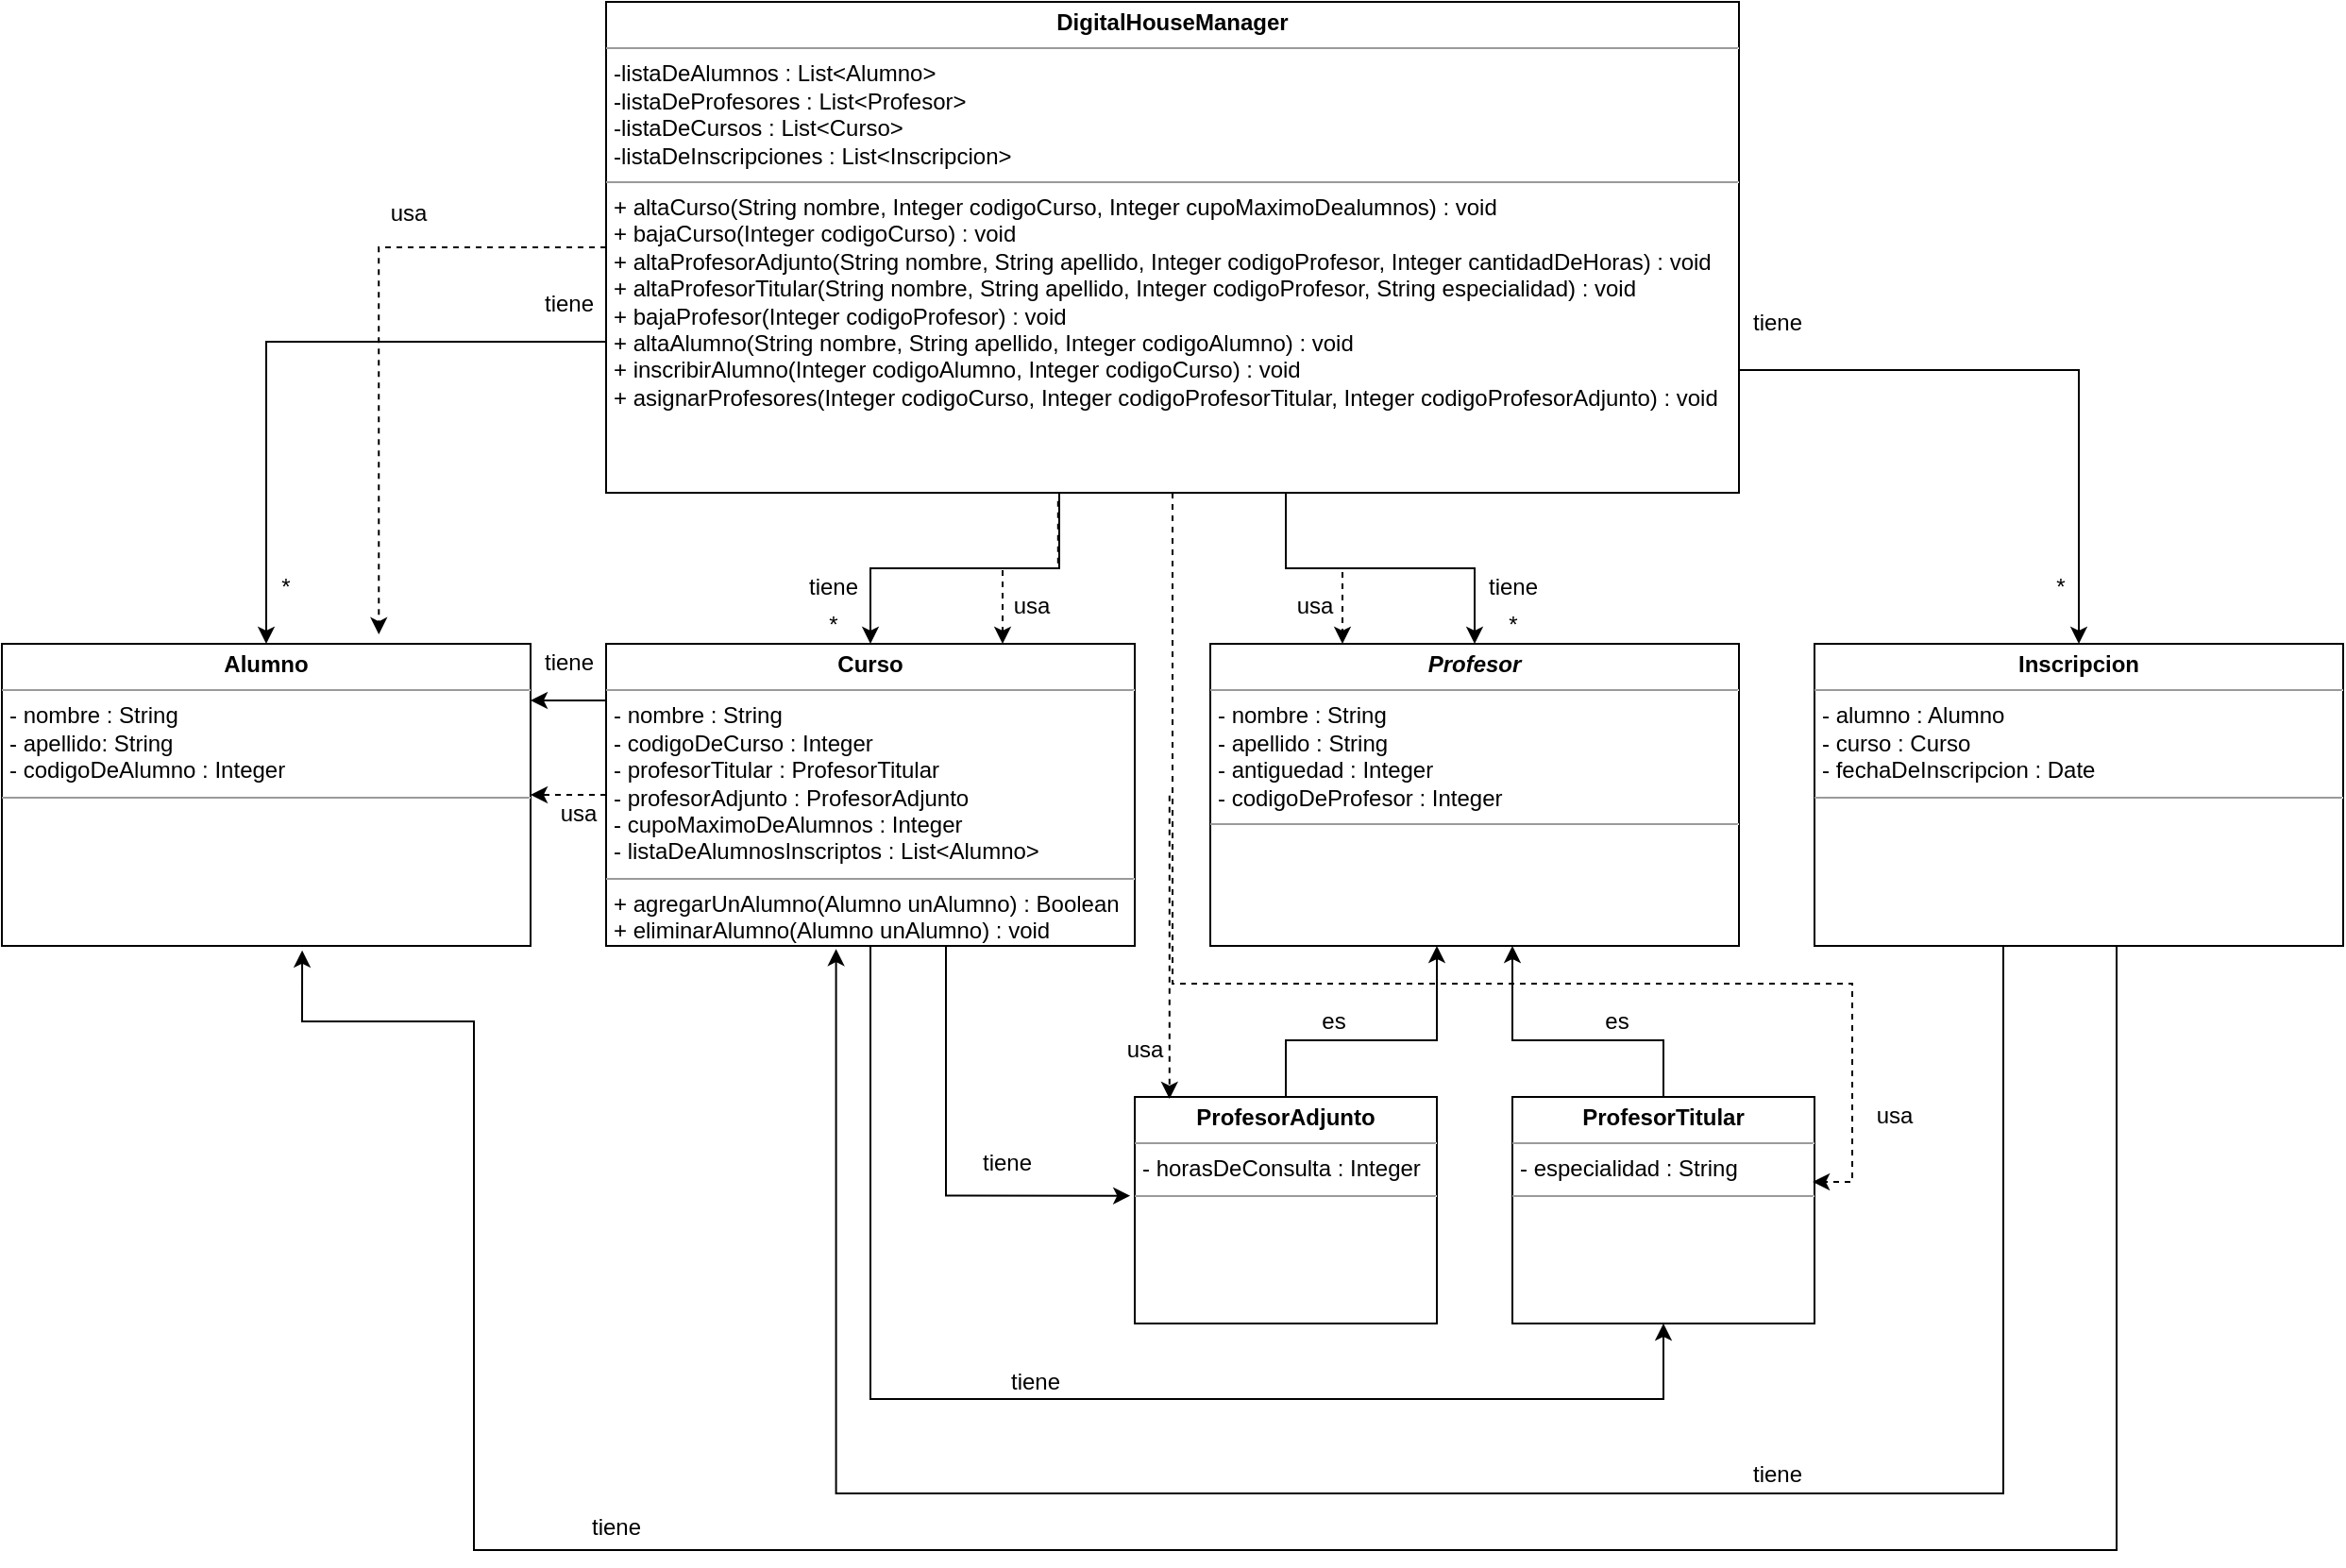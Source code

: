 <mxfile version="12.8.8" type="device"><diagram id="C5RBs43oDa-KdzZeNtuy" name="Page-1"><mxGraphModel dx="1821" dy="1642" grid="1" gridSize="10" guides="1" tooltips="1" connect="1" arrows="1" fold="1" page="1" pageScale="1" pageWidth="827" pageHeight="1169" math="0" shadow="0"><root><mxCell id="WIyWlLk6GJQsqaUBKTNV-0"/><mxCell id="WIyWlLk6GJQsqaUBKTNV-1" parent="WIyWlLk6GJQsqaUBKTNV-0"/><mxCell id="qQaQqPgbPA_HCJIn9C_9-1" value="&lt;p style=&quot;margin: 0px ; margin-top: 4px ; text-align: center&quot;&gt;&lt;b&gt;Alumno&lt;/b&gt;&lt;/p&gt;&lt;hr size=&quot;1&quot;&gt;&lt;p style=&quot;margin: 0px ; margin-left: 4px&quot;&gt;- nombre : String&lt;/p&gt;&lt;p style=&quot;margin: 0px ; margin-left: 4px&quot;&gt;- apellido: String&lt;/p&gt;&lt;p style=&quot;margin: 0px ; margin-left: 4px&quot;&gt;- codigoDeAlumno : Integer&lt;/p&gt;&lt;hr size=&quot;1&quot;&gt;&lt;p style=&quot;margin: 0px ; margin-left: 4px&quot;&gt;&lt;br&gt;&lt;/p&gt;" style="verticalAlign=top;align=left;overflow=fill;fontSize=12;fontFamily=Helvetica;html=1;" vertex="1" parent="WIyWlLk6GJQsqaUBKTNV-1"><mxGeometry x="-160" y="80" width="280" height="160" as="geometry"/></mxCell><mxCell id="qQaQqPgbPA_HCJIn9C_9-67" value="" style="edgeStyle=orthogonalEdgeStyle;rounded=0;comic=0;jumpSize=0;orthogonalLoop=1;jettySize=auto;html=1;strokeColor=#000000;" edge="1" parent="WIyWlLk6GJQsqaUBKTNV-1" source="qQaQqPgbPA_HCJIn9C_9-3" target="qQaQqPgbPA_HCJIn9C_9-1"><mxGeometry relative="1" as="geometry"><Array as="points"><mxPoint x="130" y="110"/><mxPoint x="130" y="110"/></Array></mxGeometry></mxCell><mxCell id="qQaQqPgbPA_HCJIn9C_9-71" value="" style="edgeStyle=orthogonalEdgeStyle;rounded=0;comic=0;jumpSize=0;orthogonalLoop=1;jettySize=auto;html=1;strokeColor=#000000;dashed=1;" edge="1" parent="WIyWlLk6GJQsqaUBKTNV-1" source="qQaQqPgbPA_HCJIn9C_9-3" target="qQaQqPgbPA_HCJIn9C_9-1"><mxGeometry relative="1" as="geometry"/></mxCell><mxCell id="qQaQqPgbPA_HCJIn9C_9-75" value="" style="edgeStyle=orthogonalEdgeStyle;rounded=0;comic=0;jumpSize=0;orthogonalLoop=1;jettySize=auto;html=1;strokeColor=#000000;entryX=-0.015;entryY=0.436;entryDx=0;entryDy=0;entryPerimeter=0;" edge="1" parent="WIyWlLk6GJQsqaUBKTNV-1" source="qQaQqPgbPA_HCJIn9C_9-3" target="qQaQqPgbPA_HCJIn9C_9-5"><mxGeometry relative="1" as="geometry"><mxPoint x="300" y="500" as="targetPoint"/><Array as="points"><mxPoint x="340" y="372"/></Array></mxGeometry></mxCell><mxCell id="qQaQqPgbPA_HCJIn9C_9-77" value="" style="edgeStyle=orthogonalEdgeStyle;rounded=0;comic=0;jumpSize=0;orthogonalLoop=1;jettySize=auto;html=1;strokeColor=#000000;entryX=0.5;entryY=1;entryDx=0;entryDy=0;" edge="1" parent="WIyWlLk6GJQsqaUBKTNV-1" source="qQaQqPgbPA_HCJIn9C_9-3" target="qQaQqPgbPA_HCJIn9C_9-6"><mxGeometry relative="1" as="geometry"><mxPoint x="640" y="480" as="targetPoint"/><Array as="points"><mxPoint x="300" y="480"/><mxPoint x="720" y="480"/></Array></mxGeometry></mxCell><mxCell id="qQaQqPgbPA_HCJIn9C_9-3" value="&lt;p style=&quot;margin: 0px ; margin-top: 4px ; text-align: center&quot;&gt;&lt;b&gt;Curso&lt;/b&gt;&lt;/p&gt;&lt;hr size=&quot;1&quot;&gt;&lt;p style=&quot;margin: 0px ; margin-left: 4px&quot;&gt;- nombre : String&lt;/p&gt;&lt;p style=&quot;margin: 0px ; margin-left: 4px&quot;&gt;- codigoDeCurso : Integer&lt;/p&gt;&lt;p style=&quot;margin: 0px ; margin-left: 4px&quot;&gt;- profesorTitular : ProfesorTitular&lt;/p&gt;&lt;p style=&quot;margin: 0px ; margin-left: 4px&quot;&gt;- profesorAdjunto : ProfesorAdjunto&lt;/p&gt;&lt;p style=&quot;margin: 0px ; margin-left: 4px&quot;&gt;- cupoMaximoDeAlumnos : Integer&lt;/p&gt;&lt;p style=&quot;margin: 0px ; margin-left: 4px&quot;&gt;- listaDeAlumnosInscriptos : List&amp;lt;Alumno&amp;gt;&lt;/p&gt;&lt;hr size=&quot;1&quot;&gt;&lt;p style=&quot;margin: 0px ; margin-left: 4px&quot;&gt;+ agregarUnAlumno(Alumno unAlumno) : Boolean&lt;/p&gt;&lt;p style=&quot;margin: 0px ; margin-left: 4px&quot;&gt;+ eliminarAlumno(Alumno unAlumno) : void&lt;/p&gt;" style="verticalAlign=top;align=left;overflow=fill;fontSize=12;fontFamily=Helvetica;html=1;" vertex="1" parent="WIyWlLk6GJQsqaUBKTNV-1"><mxGeometry x="160" y="80" width="280" height="160" as="geometry"/></mxCell><mxCell id="qQaQqPgbPA_HCJIn9C_9-4" value="&lt;p style=&quot;margin: 0px ; margin-top: 4px ; text-align: center&quot;&gt;&lt;b&gt;&lt;i&gt;Profesor&lt;/i&gt;&lt;/b&gt;&lt;/p&gt;&lt;hr size=&quot;1&quot;&gt;&lt;p style=&quot;margin: 0px ; margin-left: 4px&quot;&gt;- nombre : String&lt;/p&gt;&lt;p style=&quot;margin: 0px ; margin-left: 4px&quot;&gt;- apellido : String&lt;/p&gt;&lt;p style=&quot;margin: 0px ; margin-left: 4px&quot;&gt;- antiguedad : Integer&lt;/p&gt;&lt;p style=&quot;margin: 0px ; margin-left: 4px&quot;&gt;- codigoDeProfesor : Integer&lt;/p&gt;&lt;hr size=&quot;1&quot;&gt;&lt;p style=&quot;margin: 0px ; margin-left: 4px&quot;&gt;&lt;br&gt;&lt;/p&gt;" style="verticalAlign=top;align=left;overflow=fill;fontSize=12;fontFamily=Helvetica;html=1;" vertex="1" parent="WIyWlLk6GJQsqaUBKTNV-1"><mxGeometry x="480" y="80" width="280" height="160" as="geometry"/></mxCell><mxCell id="qQaQqPgbPA_HCJIn9C_9-43" value="" style="edgeStyle=orthogonalEdgeStyle;rounded=0;comic=0;jumpSize=0;orthogonalLoop=1;jettySize=auto;html=1;strokeColor=#000000;" edge="1" parent="WIyWlLk6GJQsqaUBKTNV-1" source="qQaQqPgbPA_HCJIn9C_9-5" target="qQaQqPgbPA_HCJIn9C_9-4"><mxGeometry relative="1" as="geometry"><Array as="points"><mxPoint x="520" y="290"/><mxPoint x="600" y="290"/></Array></mxGeometry></mxCell><mxCell id="qQaQqPgbPA_HCJIn9C_9-5" value="&lt;p style=&quot;margin: 0px ; margin-top: 4px ; text-align: center&quot;&gt;&lt;b&gt;ProfesorAdjunto&lt;/b&gt;&lt;/p&gt;&lt;hr size=&quot;1&quot;&gt;&lt;p style=&quot;margin: 0px ; margin-left: 4px&quot;&gt;- horasDeConsulta : Integer&lt;/p&gt;&lt;hr size=&quot;1&quot;&gt;&lt;p style=&quot;margin: 0px ; margin-left: 4px&quot;&gt;&lt;br&gt;&lt;/p&gt;" style="verticalAlign=top;align=left;overflow=fill;fontSize=12;fontFamily=Helvetica;html=1;" vertex="1" parent="WIyWlLk6GJQsqaUBKTNV-1"><mxGeometry x="440" y="320" width="160" height="120" as="geometry"/></mxCell><mxCell id="qQaQqPgbPA_HCJIn9C_9-30" value="" style="edgeStyle=orthogonalEdgeStyle;rounded=0;comic=0;orthogonalLoop=1;jettySize=auto;html=1;strokeColor=#000000;jumpSize=0;" edge="1" parent="WIyWlLk6GJQsqaUBKTNV-1" source="qQaQqPgbPA_HCJIn9C_9-6" target="qQaQqPgbPA_HCJIn9C_9-4"><mxGeometry relative="1" as="geometry"><Array as="points"><mxPoint x="720" y="290"/><mxPoint x="640" y="290"/></Array></mxGeometry></mxCell><mxCell id="qQaQqPgbPA_HCJIn9C_9-6" value="&lt;p style=&quot;margin: 0px ; margin-top: 4px ; text-align: center&quot;&gt;&lt;b&gt;ProfesorTitular&lt;/b&gt;&lt;/p&gt;&lt;hr size=&quot;1&quot;&gt;&lt;p style=&quot;margin: 0px ; margin-left: 4px&quot;&gt;- especialidad : String&lt;/p&gt;&lt;hr size=&quot;1&quot;&gt;&lt;p style=&quot;margin: 0px ; margin-left: 4px&quot;&gt;&lt;br&gt;&lt;/p&gt;" style="verticalAlign=top;align=left;overflow=fill;fontSize=12;fontFamily=Helvetica;html=1;" vertex="1" parent="WIyWlLk6GJQsqaUBKTNV-1"><mxGeometry x="640" y="320" width="160" height="120" as="geometry"/></mxCell><mxCell id="qQaQqPgbPA_HCJIn9C_9-80" value="" style="edgeStyle=orthogonalEdgeStyle;rounded=0;comic=0;jumpSize=0;orthogonalLoop=1;jettySize=auto;html=1;strokeColor=#000000;entryX=0.435;entryY=1.01;entryDx=0;entryDy=0;entryPerimeter=0;" edge="1" parent="WIyWlLk6GJQsqaUBKTNV-1" source="qQaQqPgbPA_HCJIn9C_9-7" target="qQaQqPgbPA_HCJIn9C_9-3"><mxGeometry relative="1" as="geometry"><mxPoint x="260" y="510" as="targetPoint"/><Array as="points"><mxPoint x="900" y="530"/><mxPoint x="282" y="530"/></Array></mxGeometry></mxCell><mxCell id="qQaQqPgbPA_HCJIn9C_9-82" value="" style="edgeStyle=orthogonalEdgeStyle;rounded=0;comic=0;jumpSize=0;orthogonalLoop=1;jettySize=auto;html=1;strokeColor=#000000;entryX=0.568;entryY=1.015;entryDx=0;entryDy=0;entryPerimeter=0;" edge="1" parent="WIyWlLk6GJQsqaUBKTNV-1" source="qQaQqPgbPA_HCJIn9C_9-7" target="qQaQqPgbPA_HCJIn9C_9-1"><mxGeometry relative="1" as="geometry"><mxPoint x="60" y="280" as="targetPoint"/><Array as="points"><mxPoint x="960" y="560"/><mxPoint x="90" y="560"/><mxPoint x="90" y="280"/><mxPoint x="-1" y="280"/></Array></mxGeometry></mxCell><mxCell id="qQaQqPgbPA_HCJIn9C_9-7" value="&lt;p style=&quot;margin: 0px ; margin-top: 4px ; text-align: center&quot;&gt;&lt;b&gt;Inscripcion&lt;/b&gt;&lt;/p&gt;&lt;hr size=&quot;1&quot;&gt;&lt;p style=&quot;margin: 0px ; margin-left: 4px&quot;&gt;- alumno : Alumno&lt;/p&gt;&lt;p style=&quot;margin: 0px ; margin-left: 4px&quot;&gt;- curso : Curso&lt;/p&gt;&lt;p style=&quot;margin: 0px ; margin-left: 4px&quot;&gt;- fechaDeInscripcion : Date&lt;/p&gt;&lt;hr size=&quot;1&quot;&gt;&lt;p style=&quot;margin: 0px ; margin-left: 4px&quot;&gt;&lt;br&gt;&lt;/p&gt;" style="verticalAlign=top;align=left;overflow=fill;fontSize=12;fontFamily=Helvetica;html=1;" vertex="1" parent="WIyWlLk6GJQsqaUBKTNV-1"><mxGeometry x="800" y="80" width="280" height="160" as="geometry"/></mxCell><mxCell id="qQaQqPgbPA_HCJIn9C_9-20" value="" style="edgeStyle=orthogonalEdgeStyle;rounded=0;orthogonalLoop=1;jettySize=auto;html=1;entryX=0.5;entryY=0;entryDx=0;entryDy=0;" edge="1" parent="WIyWlLk6GJQsqaUBKTNV-1" source="qQaQqPgbPA_HCJIn9C_9-8" target="qQaQqPgbPA_HCJIn9C_9-1"><mxGeometry relative="1" as="geometry"><mxPoint x="240" y="-100" as="targetPoint"/><Array as="points"><mxPoint x="-20" y="-80"/></Array></mxGeometry></mxCell><mxCell id="qQaQqPgbPA_HCJIn9C_9-22" value="" style="edgeStyle=orthogonalEdgeStyle;rounded=0;orthogonalLoop=1;jettySize=auto;html=1;entryX=0.5;entryY=0;entryDx=0;entryDy=0;exitX=1;exitY=0.75;exitDx=0;exitDy=0;" edge="1" parent="WIyWlLk6GJQsqaUBKTNV-1" source="qQaQqPgbPA_HCJIn9C_9-8" target="qQaQqPgbPA_HCJIn9C_9-7"><mxGeometry relative="1" as="geometry"><mxPoint x="460" y="80" as="targetPoint"/></mxGeometry></mxCell><mxCell id="qQaQqPgbPA_HCJIn9C_9-44" value="" style="edgeStyle=orthogonalEdgeStyle;rounded=0;comic=0;jumpSize=0;orthogonalLoop=1;jettySize=auto;html=1;strokeColor=#000000;entryX=0.5;entryY=0;entryDx=0;entryDy=0;" edge="1" parent="WIyWlLk6GJQsqaUBKTNV-1" source="qQaQqPgbPA_HCJIn9C_9-8" target="qQaQqPgbPA_HCJIn9C_9-4"><mxGeometry relative="1" as="geometry"><mxPoint x="460" y="80" as="targetPoint"/><Array as="points"><mxPoint x="520" y="40"/><mxPoint x="620" y="40"/></Array></mxGeometry></mxCell><mxCell id="qQaQqPgbPA_HCJIn9C_9-45" value="" style="edgeStyle=orthogonalEdgeStyle;rounded=0;comic=0;jumpSize=0;orthogonalLoop=1;jettySize=auto;html=1;strokeColor=#000000;entryX=0.5;entryY=0;entryDx=0;entryDy=0;" edge="1" parent="WIyWlLk6GJQsqaUBKTNV-1" source="qQaQqPgbPA_HCJIn9C_9-8" target="qQaQqPgbPA_HCJIn9C_9-3"><mxGeometry relative="1" as="geometry"><mxPoint x="460" y="80" as="targetPoint"/><Array as="points"><mxPoint x="400" y="40"/><mxPoint x="300" y="40"/></Array></mxGeometry></mxCell><mxCell id="qQaQqPgbPA_HCJIn9C_9-48" value="" style="edgeStyle=orthogonalEdgeStyle;rounded=0;comic=0;jumpSize=0;orthogonalLoop=1;jettySize=auto;html=1;strokeColor=#000000;dashed=1;entryX=0.25;entryY=0;entryDx=0;entryDy=0;" edge="1" parent="WIyWlLk6GJQsqaUBKTNV-1" source="qQaQqPgbPA_HCJIn9C_9-8" target="qQaQqPgbPA_HCJIn9C_9-4"><mxGeometry relative="1" as="geometry"><mxPoint x="460" y="80" as="targetPoint"/><Array as="points"><mxPoint x="520" y="40"/><mxPoint x="550" y="40"/></Array></mxGeometry></mxCell><mxCell id="qQaQqPgbPA_HCJIn9C_9-50" value="" style="edgeStyle=orthogonalEdgeStyle;rounded=0;comic=0;jumpSize=0;orthogonalLoop=1;jettySize=auto;html=1;dashed=1;strokeColor=#000000;entryX=0.75;entryY=0;entryDx=0;entryDy=0;exitX=0.399;exitY=1.017;exitDx=0;exitDy=0;exitPerimeter=0;" edge="1" parent="WIyWlLk6GJQsqaUBKTNV-1" source="qQaQqPgbPA_HCJIn9C_9-8" target="qQaQqPgbPA_HCJIn9C_9-3"><mxGeometry relative="1" as="geometry"><mxPoint x="460" y="80" as="targetPoint"/></mxGeometry></mxCell><mxCell id="qQaQqPgbPA_HCJIn9C_9-58" value="" style="edgeStyle=orthogonalEdgeStyle;rounded=0;comic=0;jumpSize=0;orthogonalLoop=1;jettySize=auto;html=1;dashed=1;strokeColor=#000000;entryX=0.713;entryY=-0.031;entryDx=0;entryDy=0;entryPerimeter=0;" edge="1" parent="WIyWlLk6GJQsqaUBKTNV-1" source="qQaQqPgbPA_HCJIn9C_9-8" target="qQaQqPgbPA_HCJIn9C_9-1"><mxGeometry relative="1" as="geometry"><mxPoint x="80" y="-130" as="targetPoint"/></mxGeometry></mxCell><mxCell id="qQaQqPgbPA_HCJIn9C_9-64" value="" style="edgeStyle=orthogonalEdgeStyle;rounded=0;comic=0;jumpSize=0;orthogonalLoop=1;jettySize=auto;html=1;dashed=1;strokeColor=#000000;entryX=0.994;entryY=0.375;entryDx=0;entryDy=0;entryPerimeter=0;" edge="1" parent="WIyWlLk6GJQsqaUBKTNV-1" source="qQaQqPgbPA_HCJIn9C_9-8" target="qQaQqPgbPA_HCJIn9C_9-6"><mxGeometry relative="1" as="geometry"><mxPoint x="1180" y="350" as="targetPoint"/><Array as="points"><mxPoint x="460" y="260"/><mxPoint x="820" y="260"/><mxPoint x="820" y="365"/></Array></mxGeometry></mxCell><mxCell id="qQaQqPgbPA_HCJIn9C_9-66" value="" style="edgeStyle=orthogonalEdgeStyle;rounded=0;comic=0;jumpSize=0;orthogonalLoop=1;jettySize=auto;html=1;dashed=1;strokeColor=#000000;entryX=0.115;entryY=0.008;entryDx=0;entryDy=0;entryPerimeter=0;" edge="1" parent="WIyWlLk6GJQsqaUBKTNV-1" source="qQaQqPgbPA_HCJIn9C_9-8" target="qQaQqPgbPA_HCJIn9C_9-5"><mxGeometry relative="1" as="geometry"><mxPoint x="590" y="290" as="targetPoint"/></mxGeometry></mxCell><mxCell id="qQaQqPgbPA_HCJIn9C_9-8" value="&lt;p style=&quot;margin: 0px ; margin-top: 4px ; text-align: center&quot;&gt;&lt;b&gt;DigitalHouseManager&lt;/b&gt;&lt;/p&gt;&lt;hr size=&quot;1&quot;&gt;&lt;p style=&quot;margin: 0px ; margin-left: 4px&quot;&gt;-listaDeAlumnos : List&amp;lt;Alumno&amp;gt;&lt;/p&gt;&lt;p style=&quot;margin: 0px ; margin-left: 4px&quot;&gt;-listaDeProfesores : List&amp;lt;Profesor&amp;gt;&lt;/p&gt;&lt;p style=&quot;margin: 0px ; margin-left: 4px&quot;&gt;-listaDeCursos : List&amp;lt;Curso&amp;gt;&lt;/p&gt;&lt;p style=&quot;margin: 0px ; margin-left: 4px&quot;&gt;-listaDeInscripciones : List&amp;lt;Inscripcion&amp;gt;&lt;/p&gt;&lt;hr size=&quot;1&quot;&gt;&lt;p style=&quot;margin: 0px ; margin-left: 4px&quot;&gt;+ altaCurso(String nombre, Integer codigoCurso, Integer cupoMaximoDealumnos) : void&lt;/p&gt;&lt;p style=&quot;margin: 0px ; margin-left: 4px&quot;&gt;+ bajaCurso(Integer codigoCurso) : void&lt;/p&gt;&lt;p style=&quot;margin: 0px ; margin-left: 4px&quot;&gt;+ altaProfesorAdjunto(String nombre, String apellido, Integer codigoProfesor, Integer cantidadDeHoras) : void&lt;/p&gt;&lt;p style=&quot;margin: 0px ; margin-left: 4px&quot;&gt;+ altaProfesorTitular(String nombre, String apellido, Integer codigoProfesor, String especialidad) : void&lt;/p&gt;&lt;p style=&quot;margin: 0px ; margin-left: 4px&quot;&gt;+ bajaProfesor(Integer codigoProfesor) : void&lt;/p&gt;&lt;p style=&quot;margin: 0px ; margin-left: 4px&quot;&gt;+ altaAlumno(String nombre, String apellido, Integer codigoAlumno) : void&lt;/p&gt;&lt;p style=&quot;margin: 0px ; margin-left: 4px&quot;&gt;+ inscribirAlumno(Integer codigoAlumno, Integer codigoCurso) : void&lt;/p&gt;&lt;p style=&quot;margin: 0px ; margin-left: 4px&quot;&gt;+ asignarProfesores(Integer codigoCurso, Integer codigoProfesorTitular, Integer codigoProfesorAdjunto) : void&lt;/p&gt;" style="verticalAlign=top;align=left;overflow=fill;fontSize=12;fontFamily=Helvetica;html=1;" vertex="1" parent="WIyWlLk6GJQsqaUBKTNV-1"><mxGeometry x="160" y="-260" width="600" height="260" as="geometry"/></mxCell><mxCell id="qQaQqPgbPA_HCJIn9C_9-31" value="es" style="text;html=1;align=center;verticalAlign=middle;resizable=0;points=[];autosize=1;" vertex="1" parent="WIyWlLk6GJQsqaUBKTNV-1"><mxGeometry x="680" y="270" width="30" height="20" as="geometry"/></mxCell><mxCell id="qQaQqPgbPA_HCJIn9C_9-32" value="*" style="text;html=1;align=center;verticalAlign=middle;resizable=0;points=[];autosize=1;" vertex="1" parent="WIyWlLk6GJQsqaUBKTNV-1"><mxGeometry x="-20" y="40" width="20" height="20" as="geometry"/></mxCell><mxCell id="qQaQqPgbPA_HCJIn9C_9-33" value="*" style="text;html=1;align=center;verticalAlign=middle;resizable=0;points=[];autosize=1;" vertex="1" parent="WIyWlLk6GJQsqaUBKTNV-1"><mxGeometry x="270" y="60" width="20" height="20" as="geometry"/></mxCell><mxCell id="qQaQqPgbPA_HCJIn9C_9-35" value="*" style="text;html=1;align=center;verticalAlign=middle;resizable=0;points=[];autosize=1;" vertex="1" parent="WIyWlLk6GJQsqaUBKTNV-1"><mxGeometry x="630" y="60" width="20" height="20" as="geometry"/></mxCell><mxCell id="qQaQqPgbPA_HCJIn9C_9-36" value="*" style="text;html=1;align=center;verticalAlign=middle;resizable=0;points=[];autosize=1;" vertex="1" parent="WIyWlLk6GJQsqaUBKTNV-1"><mxGeometry x="920" y="40" width="20" height="20" as="geometry"/></mxCell><mxCell id="qQaQqPgbPA_HCJIn9C_9-38" value="tiene" style="text;html=1;align=center;verticalAlign=middle;resizable=0;points=[];autosize=1;" vertex="1" parent="WIyWlLk6GJQsqaUBKTNV-1"><mxGeometry x="120" y="-110" width="40" height="20" as="geometry"/></mxCell><mxCell id="qQaQqPgbPA_HCJIn9C_9-39" value="tiene" style="text;html=1;align=center;verticalAlign=middle;resizable=0;points=[];autosize=1;" vertex="1" parent="WIyWlLk6GJQsqaUBKTNV-1"><mxGeometry x="760" y="-100" width="40" height="20" as="geometry"/></mxCell><mxCell id="qQaQqPgbPA_HCJIn9C_9-40" value="tiene" style="text;html=1;align=center;verticalAlign=middle;resizable=0;points=[];autosize=1;" vertex="1" parent="WIyWlLk6GJQsqaUBKTNV-1"><mxGeometry x="620" y="40" width="40" height="20" as="geometry"/></mxCell><mxCell id="qQaQqPgbPA_HCJIn9C_9-41" value="tiene" style="text;html=1;align=center;verticalAlign=middle;resizable=0;points=[];autosize=1;" vertex="1" parent="WIyWlLk6GJQsqaUBKTNV-1"><mxGeometry x="260" y="40" width="40" height="20" as="geometry"/></mxCell><mxCell id="qQaQqPgbPA_HCJIn9C_9-42" value="es" style="text;html=1;align=center;verticalAlign=middle;resizable=0;points=[];autosize=1;" vertex="1" parent="WIyWlLk6GJQsqaUBKTNV-1"><mxGeometry x="530" y="270" width="30" height="20" as="geometry"/></mxCell><mxCell id="qQaQqPgbPA_HCJIn9C_9-51" value="usa" style="text;html=1;align=center;verticalAlign=middle;resizable=0;points=[];autosize=1;" vertex="1" parent="WIyWlLk6GJQsqaUBKTNV-1"><mxGeometry x="370" y="50" width="30" height="20" as="geometry"/></mxCell><mxCell id="qQaQqPgbPA_HCJIn9C_9-52" value="usa" style="text;html=1;align=center;verticalAlign=middle;resizable=0;points=[];autosize=1;" vertex="1" parent="WIyWlLk6GJQsqaUBKTNV-1"><mxGeometry x="520" y="50" width="30" height="20" as="geometry"/></mxCell><mxCell id="qQaQqPgbPA_HCJIn9C_9-59" value="usa" style="text;html=1;align=center;verticalAlign=middle;resizable=0;points=[];autosize=1;" vertex="1" parent="WIyWlLk6GJQsqaUBKTNV-1"><mxGeometry x="40" y="-158" width="30" height="20" as="geometry"/></mxCell><mxCell id="qQaQqPgbPA_HCJIn9C_9-62" value="usa" style="text;html=1;align=center;verticalAlign=middle;resizable=0;points=[];autosize=1;" vertex="1" parent="WIyWlLk6GJQsqaUBKTNV-1"><mxGeometry x="430" y="285" width="30" height="20" as="geometry"/></mxCell><mxCell id="qQaQqPgbPA_HCJIn9C_9-65" value="usa" style="text;html=1;align=center;verticalAlign=middle;resizable=0;points=[];autosize=1;" vertex="1" parent="WIyWlLk6GJQsqaUBKTNV-1"><mxGeometry x="827" y="320" width="30" height="20" as="geometry"/></mxCell><mxCell id="qQaQqPgbPA_HCJIn9C_9-68" value="tiene" style="text;html=1;align=center;verticalAlign=middle;resizable=0;points=[];autosize=1;" vertex="1" parent="WIyWlLk6GJQsqaUBKTNV-1"><mxGeometry x="120" y="80" width="40" height="20" as="geometry"/></mxCell><mxCell id="qQaQqPgbPA_HCJIn9C_9-72" value="usa" style="text;html=1;align=center;verticalAlign=middle;resizable=0;points=[];autosize=1;" vertex="1" parent="WIyWlLk6GJQsqaUBKTNV-1"><mxGeometry x="130" y="160" width="30" height="20" as="geometry"/></mxCell><mxCell id="qQaQqPgbPA_HCJIn9C_9-76" value="tiene" style="text;html=1;align=center;verticalAlign=middle;resizable=0;points=[];autosize=1;" vertex="1" parent="WIyWlLk6GJQsqaUBKTNV-1"><mxGeometry x="352" y="345" width="40" height="20" as="geometry"/></mxCell><mxCell id="qQaQqPgbPA_HCJIn9C_9-78" value="tiene" style="text;html=1;align=center;verticalAlign=middle;resizable=0;points=[];autosize=1;" vertex="1" parent="WIyWlLk6GJQsqaUBKTNV-1"><mxGeometry x="367" y="461" width="40" height="20" as="geometry"/></mxCell><mxCell id="qQaQqPgbPA_HCJIn9C_9-81" value="tiene" style="text;html=1;align=center;verticalAlign=middle;resizable=0;points=[];autosize=1;" vertex="1" parent="WIyWlLk6GJQsqaUBKTNV-1"><mxGeometry x="760" y="510" width="40" height="20" as="geometry"/></mxCell><mxCell id="qQaQqPgbPA_HCJIn9C_9-83" value="tiene" style="text;html=1;align=center;verticalAlign=middle;resizable=0;points=[];autosize=1;" vertex="1" parent="WIyWlLk6GJQsqaUBKTNV-1"><mxGeometry x="145" y="538" width="40" height="20" as="geometry"/></mxCell></root></mxGraphModel></diagram></mxfile>